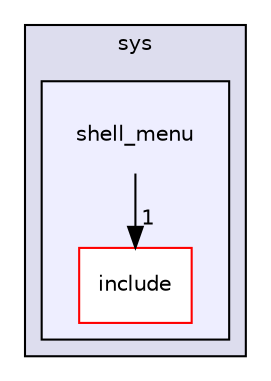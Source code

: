digraph "sys/shell_menu" {
  bgcolor=transparent;
  compound=true
  node [ fontsize="10", fontname="Helvetica"];
  edge [ labelfontsize="10", labelfontname="Helvetica"];
  subgraph clusterdir_a408b6d3a4a484720bc3ecfeac8947e3 {
    graph [ bgcolor="#ddddee", pencolor="black", label="sys" fontname="Helvetica", fontsize="10", URL="dir_a408b6d3a4a484720bc3ecfeac8947e3.html"]
  subgraph clusterdir_1f5bd6bb2d2367b2350e8a0b9980943f {
    graph [ bgcolor="#eeeeff", pencolor="black", label="" URL="dir_1f5bd6bb2d2367b2350e8a0b9980943f.html"];
    dir_1f5bd6bb2d2367b2350e8a0b9980943f [shape=plaintext label="shell_menu"];
    dir_695f1cd59445a058ba8f57135e133c0c [shape=box label="include" color="red" fillcolor="white" style="filled" URL="dir_695f1cd59445a058ba8f57135e133c0c.html"];
  }
  }
  dir_1f5bd6bb2d2367b2350e8a0b9980943f->dir_695f1cd59445a058ba8f57135e133c0c [headlabel="1", labeldistance=1.5 headhref="dir_000052_000053.html"];
}
